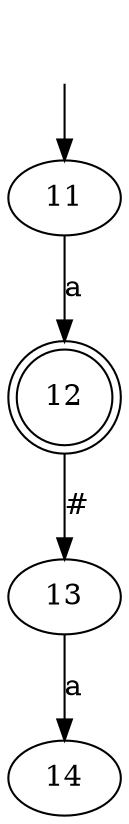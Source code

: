 digraph fa {
	11 [label=11]
	12 [label=12]
	13 [label=13]
	14 [label=14]
	11
	12 [shape=doublecircle]
	13
	14
	11 -> 12 [label=a]
	12 -> 13 [label="#"]
	13 -> 14 [label=a]
	"" [shape=plaintext]
	"" -> 11
}
